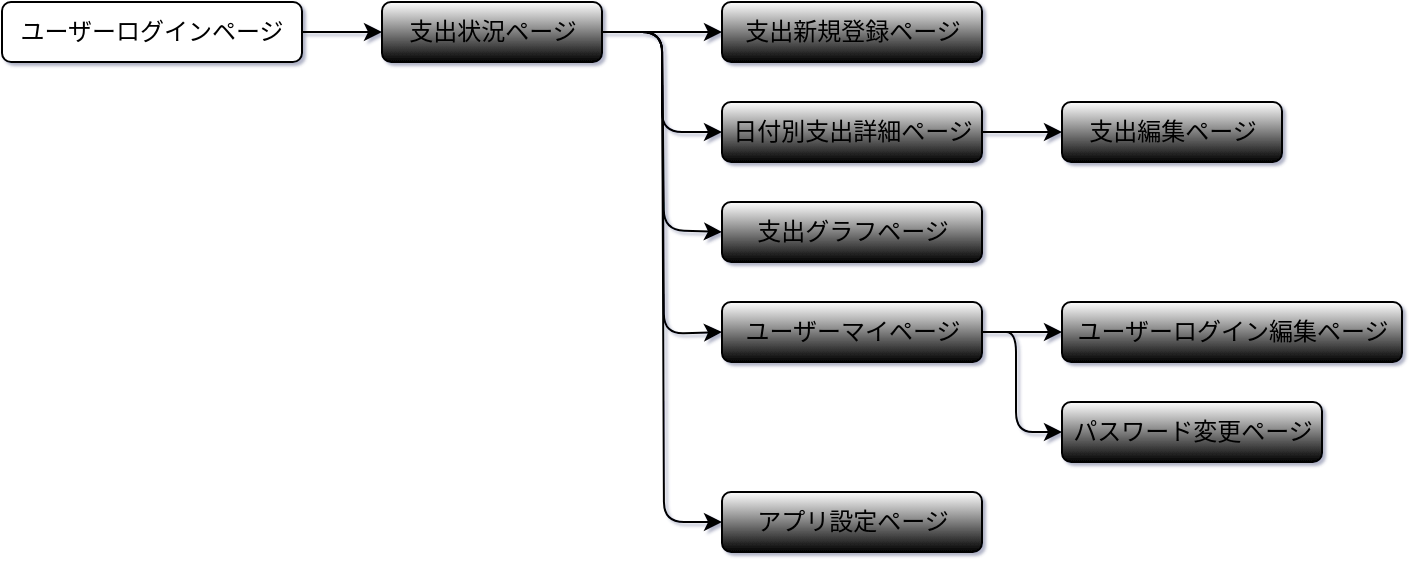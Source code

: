 <mxfile>
    <diagram id="N0T002kfN4d9tCE9PkE3" name="ページ1">
        <mxGraphModel dx="809" dy="642" grid="0" gridSize="10" guides="1" tooltips="1" connect="1" arrows="1" fold="1" page="0" pageScale="1" pageWidth="1169" pageHeight="827" background="#ffffff" math="0" shadow="1">
            <root>
                <mxCell id="0"/>
                <mxCell id="1" parent="0"/>
                <mxCell id="8" style="edgeStyle=none;html=1;exitX=1;exitY=0.5;exitDx=0;exitDy=0;entryX=0;entryY=0.5;entryDx=0;entryDy=0;strokeColor=#000000;" parent="1" source="2" target="4" edge="1">
                    <mxGeometry relative="1" as="geometry"/>
                </mxCell>
                <mxCell id="2" value="ユーザーログインページ" style="rounded=1;whiteSpace=wrap;html=1;fillColor=#FFFFFF;gradientColor=none;fontColor=#000000;strokeColor=#000000;" parent="1" vertex="1">
                    <mxGeometry x="40" y="90" width="150" height="30" as="geometry"/>
                </mxCell>
                <mxCell id="10" style="edgeStyle=none;html=1;strokeColor=#000000;" parent="1" source="4" target="5" edge="1">
                    <mxGeometry relative="1" as="geometry">
                        <Array as="points">
                            <mxPoint x="380" y="105"/>
                        </Array>
                    </mxGeometry>
                </mxCell>
                <mxCell id="25" style="edgeStyle=none;html=1;entryX=0;entryY=0.5;entryDx=0;entryDy=0;strokeColor=#000000;" parent="1" source="4" edge="1">
                    <mxGeometry relative="1" as="geometry">
                        <mxPoint x="400" y="155" as="targetPoint"/>
                        <Array as="points">
                            <mxPoint x="370" y="105"/>
                            <mxPoint x="370" y="155"/>
                        </Array>
                    </mxGeometry>
                </mxCell>
                <mxCell id="33" style="edgeStyle=none;html=1;entryX=0;entryY=0.5;entryDx=0;entryDy=0;strokeColor=#000000;" parent="1" source="4" target="32" edge="1">
                    <mxGeometry relative="1" as="geometry">
                        <Array as="points">
                            <mxPoint x="370" y="105"/>
                            <mxPoint x="371" y="204"/>
                        </Array>
                    </mxGeometry>
                </mxCell>
                <mxCell id="36" style="edgeStyle=none;html=1;exitX=1;exitY=0.5;exitDx=0;exitDy=0;entryX=0;entryY=0.5;entryDx=0;entryDy=0;strokeColor=#000000;" parent="1" source="4" edge="1">
                    <mxGeometry relative="1" as="geometry">
                        <mxPoint x="400" y="255" as="targetPoint"/>
                        <Array as="points">
                            <mxPoint x="370" y="105"/>
                            <mxPoint x="371" y="256"/>
                        </Array>
                    </mxGeometry>
                </mxCell>
                <mxCell id="47" style="edgeStyle=none;html=1;entryX=0;entryY=0.5;entryDx=0;entryDy=0;strokeColor=#000000;fontColor=#000000;" edge="1" parent="1">
                    <mxGeometry relative="1" as="geometry">
                        <mxPoint x="340" y="105" as="sourcePoint"/>
                        <mxPoint x="400" y="350" as="targetPoint"/>
                        <Array as="points">
                            <mxPoint x="370" y="105"/>
                            <mxPoint x="371" y="350"/>
                        </Array>
                    </mxGeometry>
                </mxCell>
                <mxCell id="4" value="支出状況ページ" style="rounded=1;html=1;strokeColor=#000000;gradientColor=default;fillColor=#FFFFFF;fontColor=#000000;" parent="1" vertex="1">
                    <mxGeometry x="230" y="90" width="110" height="30" as="geometry"/>
                </mxCell>
                <mxCell id="5" value="支出新規登録ページ" style="rounded=1;html=1;strokeColor=#000000;gradientColor=default;fillColor=#FFFFFF;fontColor=#000000;" parent="1" vertex="1">
                    <mxGeometry x="400" y="90" width="130" height="30" as="geometry"/>
                </mxCell>
                <mxCell id="16" value="支出編集ページ" style="rounded=1;html=1;strokeColor=#000000;gradientColor=default;fillColor=#FFFFFF;fontColor=#000000;" parent="1" vertex="1">
                    <mxGeometry x="570" y="140" width="110" height="30" as="geometry"/>
                </mxCell>
                <mxCell id="30" style="edgeStyle=none;html=1;exitX=1;exitY=0.5;exitDx=0;exitDy=0;entryX=0;entryY=0.5;entryDx=0;entryDy=0;strokeColor=#000000;" parent="1" source="28" target="16" edge="1">
                    <mxGeometry relative="1" as="geometry"/>
                </mxCell>
                <mxCell id="28" value="日付別支出詳細ページ" style="rounded=1;html=1;strokeColor=#000000;gradientColor=default;fillColor=#FFFFFF;fontColor=#000000;" parent="1" vertex="1">
                    <mxGeometry x="400" y="140" width="130" height="30" as="geometry"/>
                </mxCell>
                <mxCell id="32" value="支出グラフページ" style="rounded=1;html=1;strokeColor=#000000;gradientColor=default;fillColor=#FFFFFF;fontColor=#000000;" parent="1" vertex="1">
                    <mxGeometry x="400" y="190" width="130" height="30" as="geometry"/>
                </mxCell>
                <mxCell id="40" style="edgeStyle=none;html=1;exitX=1;exitY=0.5;exitDx=0;exitDy=0;entryX=0;entryY=0.5;entryDx=0;entryDy=0;strokeColor=#000000;" parent="1" source="37" target="39" edge="1">
                    <mxGeometry relative="1" as="geometry"/>
                </mxCell>
                <mxCell id="44" style="edgeStyle=none;html=1;entryX=0;entryY=0.5;entryDx=0;entryDy=0;strokeColor=#000000;" parent="1" target="41" edge="1">
                    <mxGeometry relative="1" as="geometry">
                        <mxPoint x="537" y="255" as="sourcePoint"/>
                        <mxPoint x="577" y="305" as="targetPoint"/>
                        <Array as="points">
                            <mxPoint x="547" y="255"/>
                            <mxPoint x="547" y="305"/>
                        </Array>
                    </mxGeometry>
                </mxCell>
                <mxCell id="37" value="ユーザーマイページ" style="rounded=1;html=1;strokeColor=#000000;gradientColor=default;fillColor=#FFFFFF;fontColor=#000000;" parent="1" vertex="1">
                    <mxGeometry x="400" y="240" width="130" height="30" as="geometry"/>
                </mxCell>
                <mxCell id="39" value="ユーザーログイン編集ページ" style="rounded=1;html=1;strokeColor=#000000;gradientColor=default;fillColor=#FFFFFF;fontColor=#000000;" parent="1" vertex="1">
                    <mxGeometry x="570" y="240" width="170" height="30" as="geometry"/>
                </mxCell>
                <mxCell id="41" value="パスワード変更ページ" style="rounded=1;html=1;strokeColor=#000000;gradientColor=default;fillColor=#FFFFFF;fontColor=#000000;" parent="1" vertex="1">
                    <mxGeometry x="570" y="290" width="130" height="30" as="geometry"/>
                </mxCell>
                <mxCell id="45" value="アプリ設定ページ" style="rounded=1;html=1;strokeColor=#000000;gradientColor=default;fillColor=#FFFFFF;fontColor=#000000;" vertex="1" parent="1">
                    <mxGeometry x="400" y="335" width="130" height="30" as="geometry"/>
                </mxCell>
            </root>
        </mxGraphModel>
    </diagram>
</mxfile>